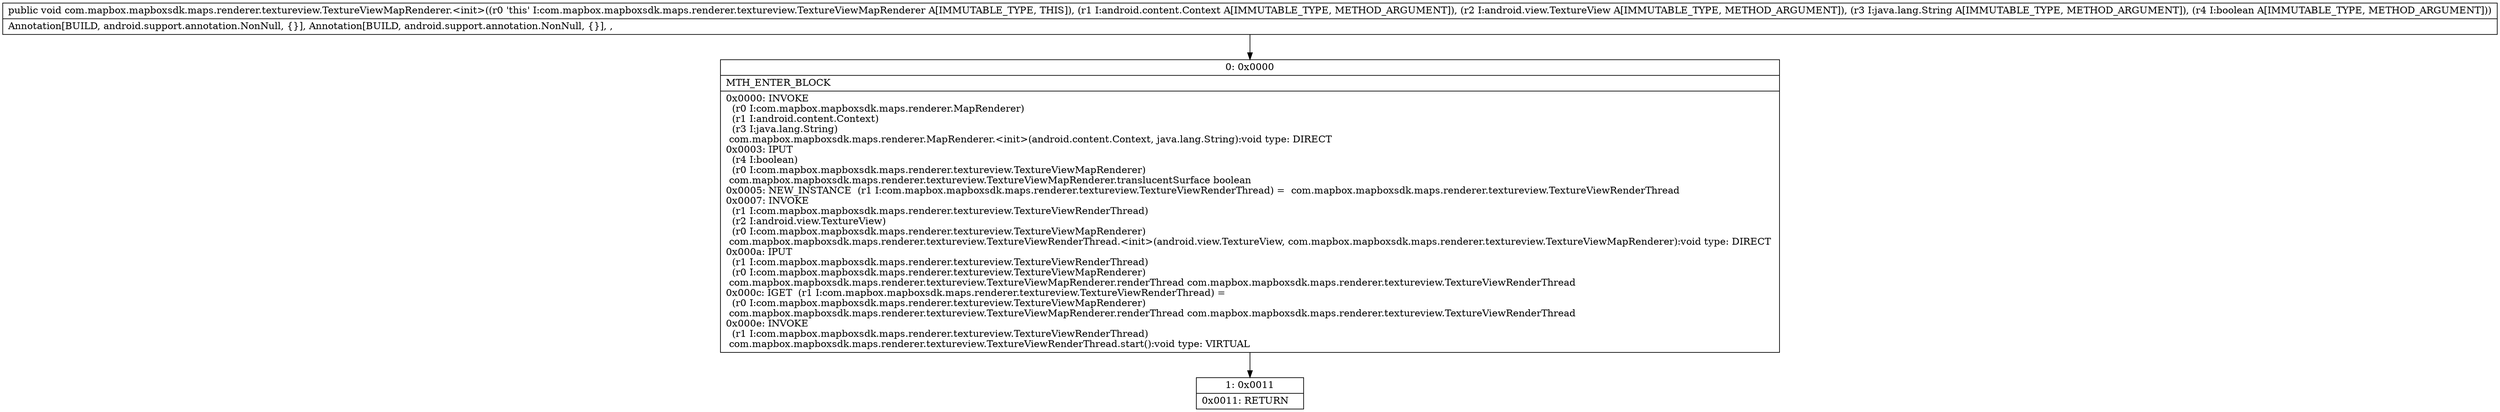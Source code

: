 digraph "CFG forcom.mapbox.mapboxsdk.maps.renderer.textureview.TextureViewMapRenderer.\<init\>(Landroid\/content\/Context;Landroid\/view\/TextureView;Ljava\/lang\/String;Z)V" {
Node_0 [shape=record,label="{0\:\ 0x0000|MTH_ENTER_BLOCK\l|0x0000: INVOKE  \l  (r0 I:com.mapbox.mapboxsdk.maps.renderer.MapRenderer)\l  (r1 I:android.content.Context)\l  (r3 I:java.lang.String)\l com.mapbox.mapboxsdk.maps.renderer.MapRenderer.\<init\>(android.content.Context, java.lang.String):void type: DIRECT \l0x0003: IPUT  \l  (r4 I:boolean)\l  (r0 I:com.mapbox.mapboxsdk.maps.renderer.textureview.TextureViewMapRenderer)\l com.mapbox.mapboxsdk.maps.renderer.textureview.TextureViewMapRenderer.translucentSurface boolean \l0x0005: NEW_INSTANCE  (r1 I:com.mapbox.mapboxsdk.maps.renderer.textureview.TextureViewRenderThread) =  com.mapbox.mapboxsdk.maps.renderer.textureview.TextureViewRenderThread \l0x0007: INVOKE  \l  (r1 I:com.mapbox.mapboxsdk.maps.renderer.textureview.TextureViewRenderThread)\l  (r2 I:android.view.TextureView)\l  (r0 I:com.mapbox.mapboxsdk.maps.renderer.textureview.TextureViewMapRenderer)\l com.mapbox.mapboxsdk.maps.renderer.textureview.TextureViewRenderThread.\<init\>(android.view.TextureView, com.mapbox.mapboxsdk.maps.renderer.textureview.TextureViewMapRenderer):void type: DIRECT \l0x000a: IPUT  \l  (r1 I:com.mapbox.mapboxsdk.maps.renderer.textureview.TextureViewRenderThread)\l  (r0 I:com.mapbox.mapboxsdk.maps.renderer.textureview.TextureViewMapRenderer)\l com.mapbox.mapboxsdk.maps.renderer.textureview.TextureViewMapRenderer.renderThread com.mapbox.mapboxsdk.maps.renderer.textureview.TextureViewRenderThread \l0x000c: IGET  (r1 I:com.mapbox.mapboxsdk.maps.renderer.textureview.TextureViewRenderThread) = \l  (r0 I:com.mapbox.mapboxsdk.maps.renderer.textureview.TextureViewMapRenderer)\l com.mapbox.mapboxsdk.maps.renderer.textureview.TextureViewMapRenderer.renderThread com.mapbox.mapboxsdk.maps.renderer.textureview.TextureViewRenderThread \l0x000e: INVOKE  \l  (r1 I:com.mapbox.mapboxsdk.maps.renderer.textureview.TextureViewRenderThread)\l com.mapbox.mapboxsdk.maps.renderer.textureview.TextureViewRenderThread.start():void type: VIRTUAL \l}"];
Node_1 [shape=record,label="{1\:\ 0x0011|0x0011: RETURN   \l}"];
MethodNode[shape=record,label="{public void com.mapbox.mapboxsdk.maps.renderer.textureview.TextureViewMapRenderer.\<init\>((r0 'this' I:com.mapbox.mapboxsdk.maps.renderer.textureview.TextureViewMapRenderer A[IMMUTABLE_TYPE, THIS]), (r1 I:android.content.Context A[IMMUTABLE_TYPE, METHOD_ARGUMENT]), (r2 I:android.view.TextureView A[IMMUTABLE_TYPE, METHOD_ARGUMENT]), (r3 I:java.lang.String A[IMMUTABLE_TYPE, METHOD_ARGUMENT]), (r4 I:boolean A[IMMUTABLE_TYPE, METHOD_ARGUMENT]))  | Annotation[BUILD, android.support.annotation.NonNull, \{\}], Annotation[BUILD, android.support.annotation.NonNull, \{\}], , \l}"];
MethodNode -> Node_0;
Node_0 -> Node_1;
}

